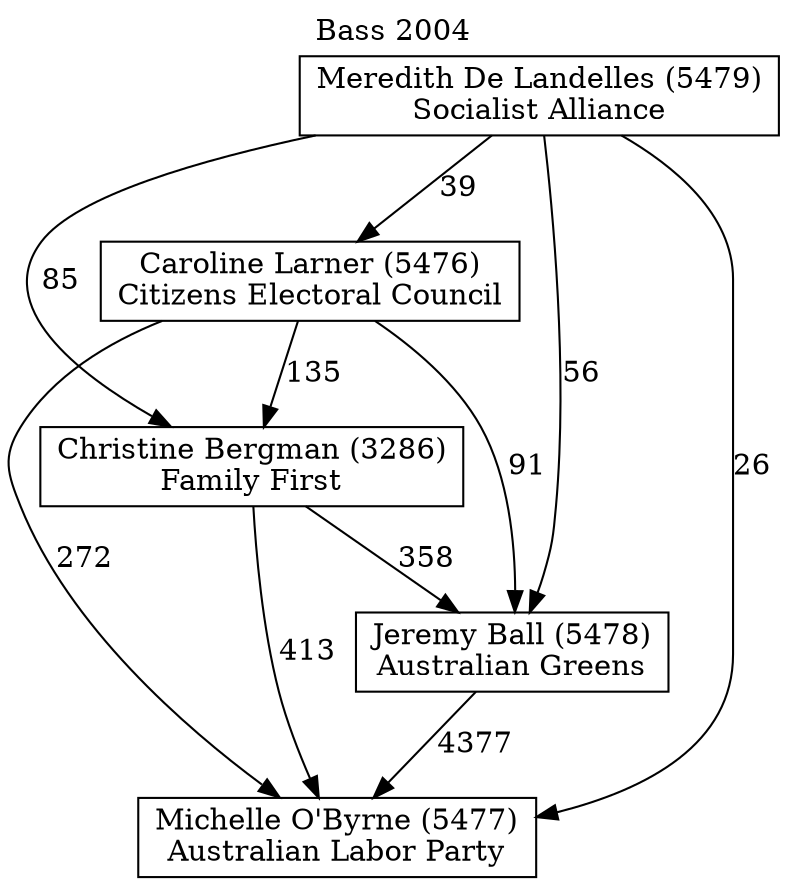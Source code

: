 // House preference flow
digraph "Michelle O'Byrne (5477)_Bass_2004" {
	graph [label="Bass 2004" labelloc=t mclimit=10]
	node [shape=box]
	"Caroline Larner (5476)" [label="Caroline Larner (5476)
Citizens Electoral Council"]
	"Christine Bergman (3286)" [label="Christine Bergman (3286)
Family First"]
	"Jeremy Ball (5478)" [label="Jeremy Ball (5478)
Australian Greens"]
	"Meredith De Landelles (5479)" [label="Meredith De Landelles (5479)
Socialist Alliance"]
	"Michelle O'Byrne (5477)" [label="Michelle O'Byrne (5477)
Australian Labor Party"]
	"Caroline Larner (5476)" -> "Christine Bergman (3286)" [label=135]
	"Caroline Larner (5476)" -> "Jeremy Ball (5478)" [label=91]
	"Caroline Larner (5476)" -> "Michelle O'Byrne (5477)" [label=272]
	"Christine Bergman (3286)" -> "Jeremy Ball (5478)" [label=358]
	"Christine Bergman (3286)" -> "Michelle O'Byrne (5477)" [label=413]
	"Jeremy Ball (5478)" -> "Michelle O'Byrne (5477)" [label=4377]
	"Meredith De Landelles (5479)" -> "Caroline Larner (5476)" [label=39]
	"Meredith De Landelles (5479)" -> "Christine Bergman (3286)" [label=85]
	"Meredith De Landelles (5479)" -> "Jeremy Ball (5478)" [label=56]
	"Meredith De Landelles (5479)" -> "Michelle O'Byrne (5477)" [label=26]
}
